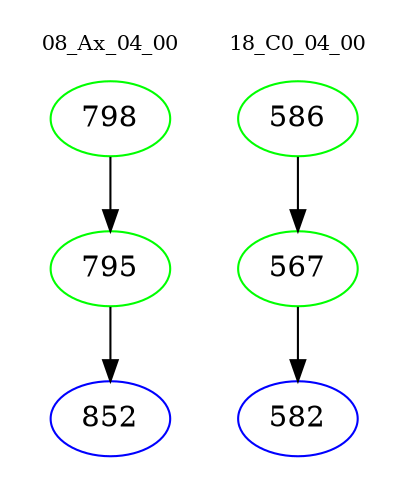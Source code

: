 digraph{
subgraph cluster_0 {
color = white
label = "08_Ax_04_00";
fontsize=10;
T0_798 [label="798", color="green"]
T0_798 -> T0_795 [color="black"]
T0_795 [label="795", color="green"]
T0_795 -> T0_852 [color="black"]
T0_852 [label="852", color="blue"]
}
subgraph cluster_1 {
color = white
label = "18_C0_04_00";
fontsize=10;
T1_586 [label="586", color="green"]
T1_586 -> T1_567 [color="black"]
T1_567 [label="567", color="green"]
T1_567 -> T1_582 [color="black"]
T1_582 [label="582", color="blue"]
}
}
